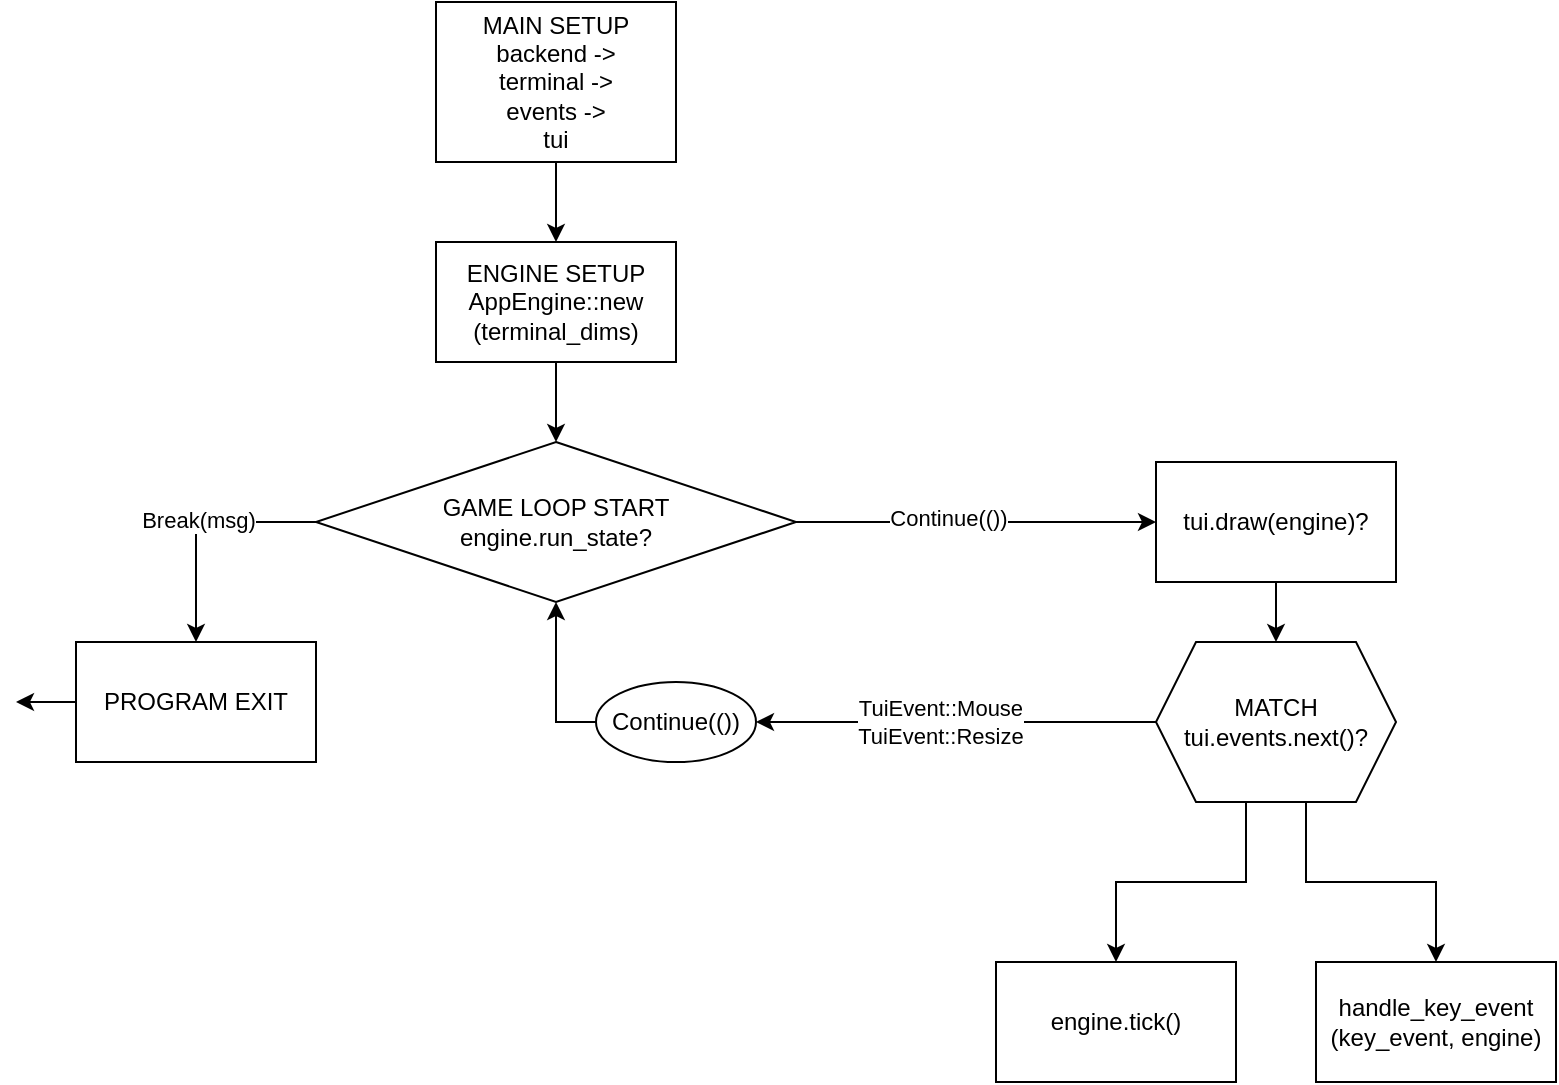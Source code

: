 <mxfile version="24.0.2" type="github">
  <diagram name="Page-1" id="38E5Qh-p2DSpx81lBjCu">
    <mxGraphModel dx="1612" dy="686" grid="1" gridSize="10" guides="1" tooltips="1" connect="1" arrows="1" fold="1" page="1" pageScale="1" pageWidth="850" pageHeight="1100" math="0" shadow="0">
      <root>
        <mxCell id="0" />
        <mxCell id="1" parent="0" />
        <mxCell id="DhVNgI3o_zORPUREl8Ff-5" style="edgeStyle=orthogonalEdgeStyle;rounded=0;orthogonalLoop=1;jettySize=auto;html=1;exitX=0.5;exitY=1;exitDx=0;exitDy=0;entryX=0.5;entryY=0;entryDx=0;entryDy=0;" edge="1" parent="1" source="DhVNgI3o_zORPUREl8Ff-1" target="DhVNgI3o_zORPUREl8Ff-2">
          <mxGeometry relative="1" as="geometry" />
        </mxCell>
        <mxCell id="DhVNgI3o_zORPUREl8Ff-1" value="&lt;div&gt;MAIN SETUP&lt;/div&gt;&lt;div&gt;backend -&amp;gt;&lt;br&gt;&lt;/div&gt;&lt;div&gt;terminal -&amp;gt;&lt;br&gt;&lt;/div&gt;&lt;div&gt;events -&amp;gt;&lt;br&gt;&lt;/div&gt;&lt;div&gt;tui&lt;br&gt;&lt;/div&gt;" style="rounded=0;whiteSpace=wrap;html=1;" vertex="1" parent="1">
          <mxGeometry x="40" y="40" width="120" height="80" as="geometry" />
        </mxCell>
        <mxCell id="DhVNgI3o_zORPUREl8Ff-6" style="edgeStyle=orthogonalEdgeStyle;rounded=0;orthogonalLoop=1;jettySize=auto;html=1;exitX=0.5;exitY=1;exitDx=0;exitDy=0;entryX=0.5;entryY=0;entryDx=0;entryDy=0;" edge="1" parent="1" source="DhVNgI3o_zORPUREl8Ff-2" target="DhVNgI3o_zORPUREl8Ff-4">
          <mxGeometry relative="1" as="geometry" />
        </mxCell>
        <mxCell id="DhVNgI3o_zORPUREl8Ff-2" value="&lt;div&gt;ENGINE SETUP&lt;/div&gt;&lt;div&gt;AppEngine::new&lt;/div&gt;&lt;div&gt;(terminal_dims)&lt;br&gt;&lt;/div&gt;" style="rounded=0;whiteSpace=wrap;html=1;" vertex="1" parent="1">
          <mxGeometry x="40" y="160" width="120" height="60" as="geometry" />
        </mxCell>
        <mxCell id="DhVNgI3o_zORPUREl8Ff-14" style="edgeStyle=orthogonalEdgeStyle;rounded=0;orthogonalLoop=1;jettySize=auto;html=1;entryX=0.5;entryY=0;entryDx=0;entryDy=0;exitX=0;exitY=0.5;exitDx=0;exitDy=0;" edge="1" parent="1" source="DhVNgI3o_zORPUREl8Ff-4" target="DhVNgI3o_zORPUREl8Ff-8">
          <mxGeometry relative="1" as="geometry">
            <mxPoint x="-80" y="410" as="targetPoint" />
          </mxGeometry>
        </mxCell>
        <mxCell id="DhVNgI3o_zORPUREl8Ff-15" value="Break(msg)" style="edgeLabel;html=1;align=center;verticalAlign=middle;resizable=0;points=[];" vertex="1" connectable="0" parent="DhVNgI3o_zORPUREl8Ff-14">
          <mxGeometry x="-0.018" y="-1" relative="1" as="geometry">
            <mxPoint as="offset" />
          </mxGeometry>
        </mxCell>
        <mxCell id="DhVNgI3o_zORPUREl8Ff-16" style="edgeStyle=orthogonalEdgeStyle;rounded=0;orthogonalLoop=1;jettySize=auto;html=1;" edge="1" parent="1" source="DhVNgI3o_zORPUREl8Ff-4">
          <mxGeometry relative="1" as="geometry">
            <mxPoint x="400" y="300" as="targetPoint" />
          </mxGeometry>
        </mxCell>
        <mxCell id="DhVNgI3o_zORPUREl8Ff-17" value="Continue(())" style="edgeLabel;html=1;align=center;verticalAlign=middle;resizable=0;points=[];" vertex="1" connectable="0" parent="DhVNgI3o_zORPUREl8Ff-16">
          <mxGeometry x="-0.158" y="2" relative="1" as="geometry">
            <mxPoint as="offset" />
          </mxGeometry>
        </mxCell>
        <mxCell id="DhVNgI3o_zORPUREl8Ff-4" value="&lt;div&gt;GAME LOOP START&lt;/div&gt;&lt;div&gt;engine.run_state?&lt;br&gt;&lt;/div&gt;" style="rhombus;whiteSpace=wrap;html=1;" vertex="1" parent="1">
          <mxGeometry x="-20" y="260" width="240" height="80" as="geometry" />
        </mxCell>
        <mxCell id="DhVNgI3o_zORPUREl8Ff-9" style="edgeStyle=orthogonalEdgeStyle;rounded=0;orthogonalLoop=1;jettySize=auto;html=1;" edge="1" parent="1" source="DhVNgI3o_zORPUREl8Ff-8">
          <mxGeometry relative="1" as="geometry">
            <mxPoint x="-170" y="390" as="targetPoint" />
          </mxGeometry>
        </mxCell>
        <mxCell id="DhVNgI3o_zORPUREl8Ff-8" value="PROGRAM EXIT" style="rounded=0;whiteSpace=wrap;html=1;" vertex="1" parent="1">
          <mxGeometry x="-140" y="360" width="120" height="60" as="geometry" />
        </mxCell>
        <mxCell id="DhVNgI3o_zORPUREl8Ff-20" style="edgeStyle=orthogonalEdgeStyle;rounded=0;orthogonalLoop=1;jettySize=auto;html=1;entryX=0.5;entryY=0;entryDx=0;entryDy=0;" edge="1" parent="1" source="DhVNgI3o_zORPUREl8Ff-18" target="DhVNgI3o_zORPUREl8Ff-19">
          <mxGeometry relative="1" as="geometry" />
        </mxCell>
        <mxCell id="DhVNgI3o_zORPUREl8Ff-18" value="tui.draw(engine)?" style="rounded=0;whiteSpace=wrap;html=1;" vertex="1" parent="1">
          <mxGeometry x="400" y="270" width="120" height="60" as="geometry" />
        </mxCell>
        <mxCell id="DhVNgI3o_zORPUREl8Ff-24" style="edgeStyle=orthogonalEdgeStyle;rounded=0;orthogonalLoop=1;jettySize=auto;html=1;entryX=1;entryY=0.5;entryDx=0;entryDy=0;" edge="1" parent="1" source="DhVNgI3o_zORPUREl8Ff-19" target="DhVNgI3o_zORPUREl8Ff-28">
          <mxGeometry relative="1" as="geometry">
            <mxPoint x="240.0" y="400" as="targetPoint" />
          </mxGeometry>
        </mxCell>
        <mxCell id="DhVNgI3o_zORPUREl8Ff-25" value="&lt;div&gt;TuiEvent::Mouse&lt;/div&gt;&lt;div&gt;TuiEvent::Resize&lt;br&gt;&lt;/div&gt;" style="edgeLabel;html=1;align=center;verticalAlign=middle;resizable=0;points=[];" vertex="1" connectable="0" parent="DhVNgI3o_zORPUREl8Ff-24">
          <mxGeometry x="0.417" y="-3" relative="1" as="geometry">
            <mxPoint x="33" y="3" as="offset" />
          </mxGeometry>
        </mxCell>
        <mxCell id="DhVNgI3o_zORPUREl8Ff-26" style="edgeStyle=orthogonalEdgeStyle;rounded=0;orthogonalLoop=1;jettySize=auto;html=1;exitX=0.375;exitY=1;exitDx=0;exitDy=0;" edge="1" parent="1" source="DhVNgI3o_zORPUREl8Ff-19" target="DhVNgI3o_zORPUREl8Ff-23">
          <mxGeometry relative="1" as="geometry" />
        </mxCell>
        <mxCell id="DhVNgI3o_zORPUREl8Ff-27" style="edgeStyle=orthogonalEdgeStyle;rounded=0;orthogonalLoop=1;jettySize=auto;html=1;exitX=0.625;exitY=1;exitDx=0;exitDy=0;entryX=0.5;entryY=0;entryDx=0;entryDy=0;" edge="1" parent="1" source="DhVNgI3o_zORPUREl8Ff-19" target="DhVNgI3o_zORPUREl8Ff-21">
          <mxGeometry relative="1" as="geometry" />
        </mxCell>
        <mxCell id="DhVNgI3o_zORPUREl8Ff-19" value="&lt;div&gt;MATCH&lt;/div&gt;&lt;div&gt;tui.events.next()?&lt;br&gt;&lt;/div&gt;" style="shape=hexagon;perimeter=hexagonPerimeter2;whiteSpace=wrap;html=1;fixedSize=1;" vertex="1" parent="1">
          <mxGeometry x="400" y="360" width="120" height="80" as="geometry" />
        </mxCell>
        <mxCell id="DhVNgI3o_zORPUREl8Ff-21" value="&lt;div&gt;handle_key_event&lt;/div&gt;&lt;div&gt;(key_event, engine)&lt;br&gt;&lt;/div&gt;" style="rounded=0;whiteSpace=wrap;html=1;" vertex="1" parent="1">
          <mxGeometry x="480" y="520" width="120" height="60" as="geometry" />
        </mxCell>
        <mxCell id="DhVNgI3o_zORPUREl8Ff-23" value="engine.tick()" style="rounded=0;whiteSpace=wrap;html=1;" vertex="1" parent="1">
          <mxGeometry x="320" y="520" width="120" height="60" as="geometry" />
        </mxCell>
        <mxCell id="DhVNgI3o_zORPUREl8Ff-29" style="edgeStyle=orthogonalEdgeStyle;rounded=0;orthogonalLoop=1;jettySize=auto;html=1;entryX=0.5;entryY=1;entryDx=0;entryDy=0;" edge="1" parent="1" source="DhVNgI3o_zORPUREl8Ff-28" target="DhVNgI3o_zORPUREl8Ff-4">
          <mxGeometry relative="1" as="geometry">
            <Array as="points">
              <mxPoint x="100" y="400" />
            </Array>
          </mxGeometry>
        </mxCell>
        <mxCell id="DhVNgI3o_zORPUREl8Ff-28" value="Continue(())" style="ellipse;whiteSpace=wrap;html=1;" vertex="1" parent="1">
          <mxGeometry x="120" y="380" width="80" height="40" as="geometry" />
        </mxCell>
      </root>
    </mxGraphModel>
  </diagram>
</mxfile>
